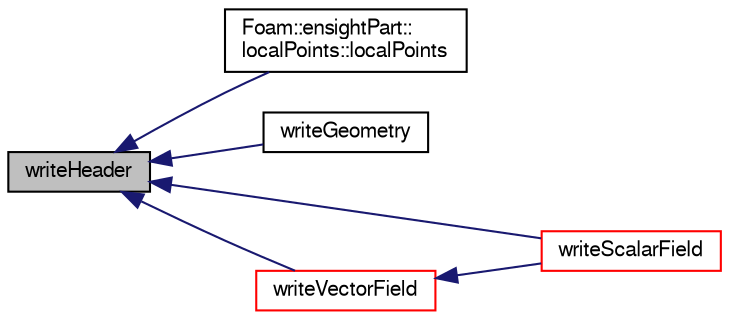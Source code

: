 digraph "writeHeader"
{
  bgcolor="transparent";
  edge [fontname="FreeSans",fontsize="10",labelfontname="FreeSans",labelfontsize="10"];
  node [fontname="FreeSans",fontsize="10",shape=record];
  rankdir="LR";
  Node409 [label="writeHeader",height=0.2,width=0.4,color="black", fillcolor="grey75", style="filled", fontcolor="black"];
  Node409 -> Node410 [dir="back",color="midnightblue",fontsize="10",style="solid",fontname="FreeSans"];
  Node410 [label="Foam::ensightPart::\llocalPoints::localPoints",height=0.2,width=0.4,color="black",URL="$a21310.html#a221f8e3528b4abbd9a0180aacc83b11c",tooltip="construct for mesh points "];
  Node409 -> Node411 [dir="back",color="midnightblue",fontsize="10",style="solid",fontname="FreeSans"];
  Node411 [label="writeGeometry",height=0.2,width=0.4,color="black",URL="$a21306.html#ad366d45808e1044938e86223d1fc7859",tooltip="Helper: write geometry given the pointField. "];
  Node409 -> Node412 [dir="back",color="midnightblue",fontsize="10",style="solid",fontname="FreeSans"];
  Node412 [label="writeScalarField",height=0.2,width=0.4,color="red",URL="$a21306.html#a8cfd135436f8106a467405eff79e702c",tooltip="write scalar field "];
  Node409 -> Node421 [dir="back",color="midnightblue",fontsize="10",style="solid",fontname="FreeSans"];
  Node421 [label="writeVectorField",height=0.2,width=0.4,color="red",URL="$a21306.html#a328a6a37fbfa6b10e7a79662dcfc803e",tooltip="write vector field components "];
  Node421 -> Node412 [dir="back",color="midnightblue",fontsize="10",style="solid",fontname="FreeSans"];
}
